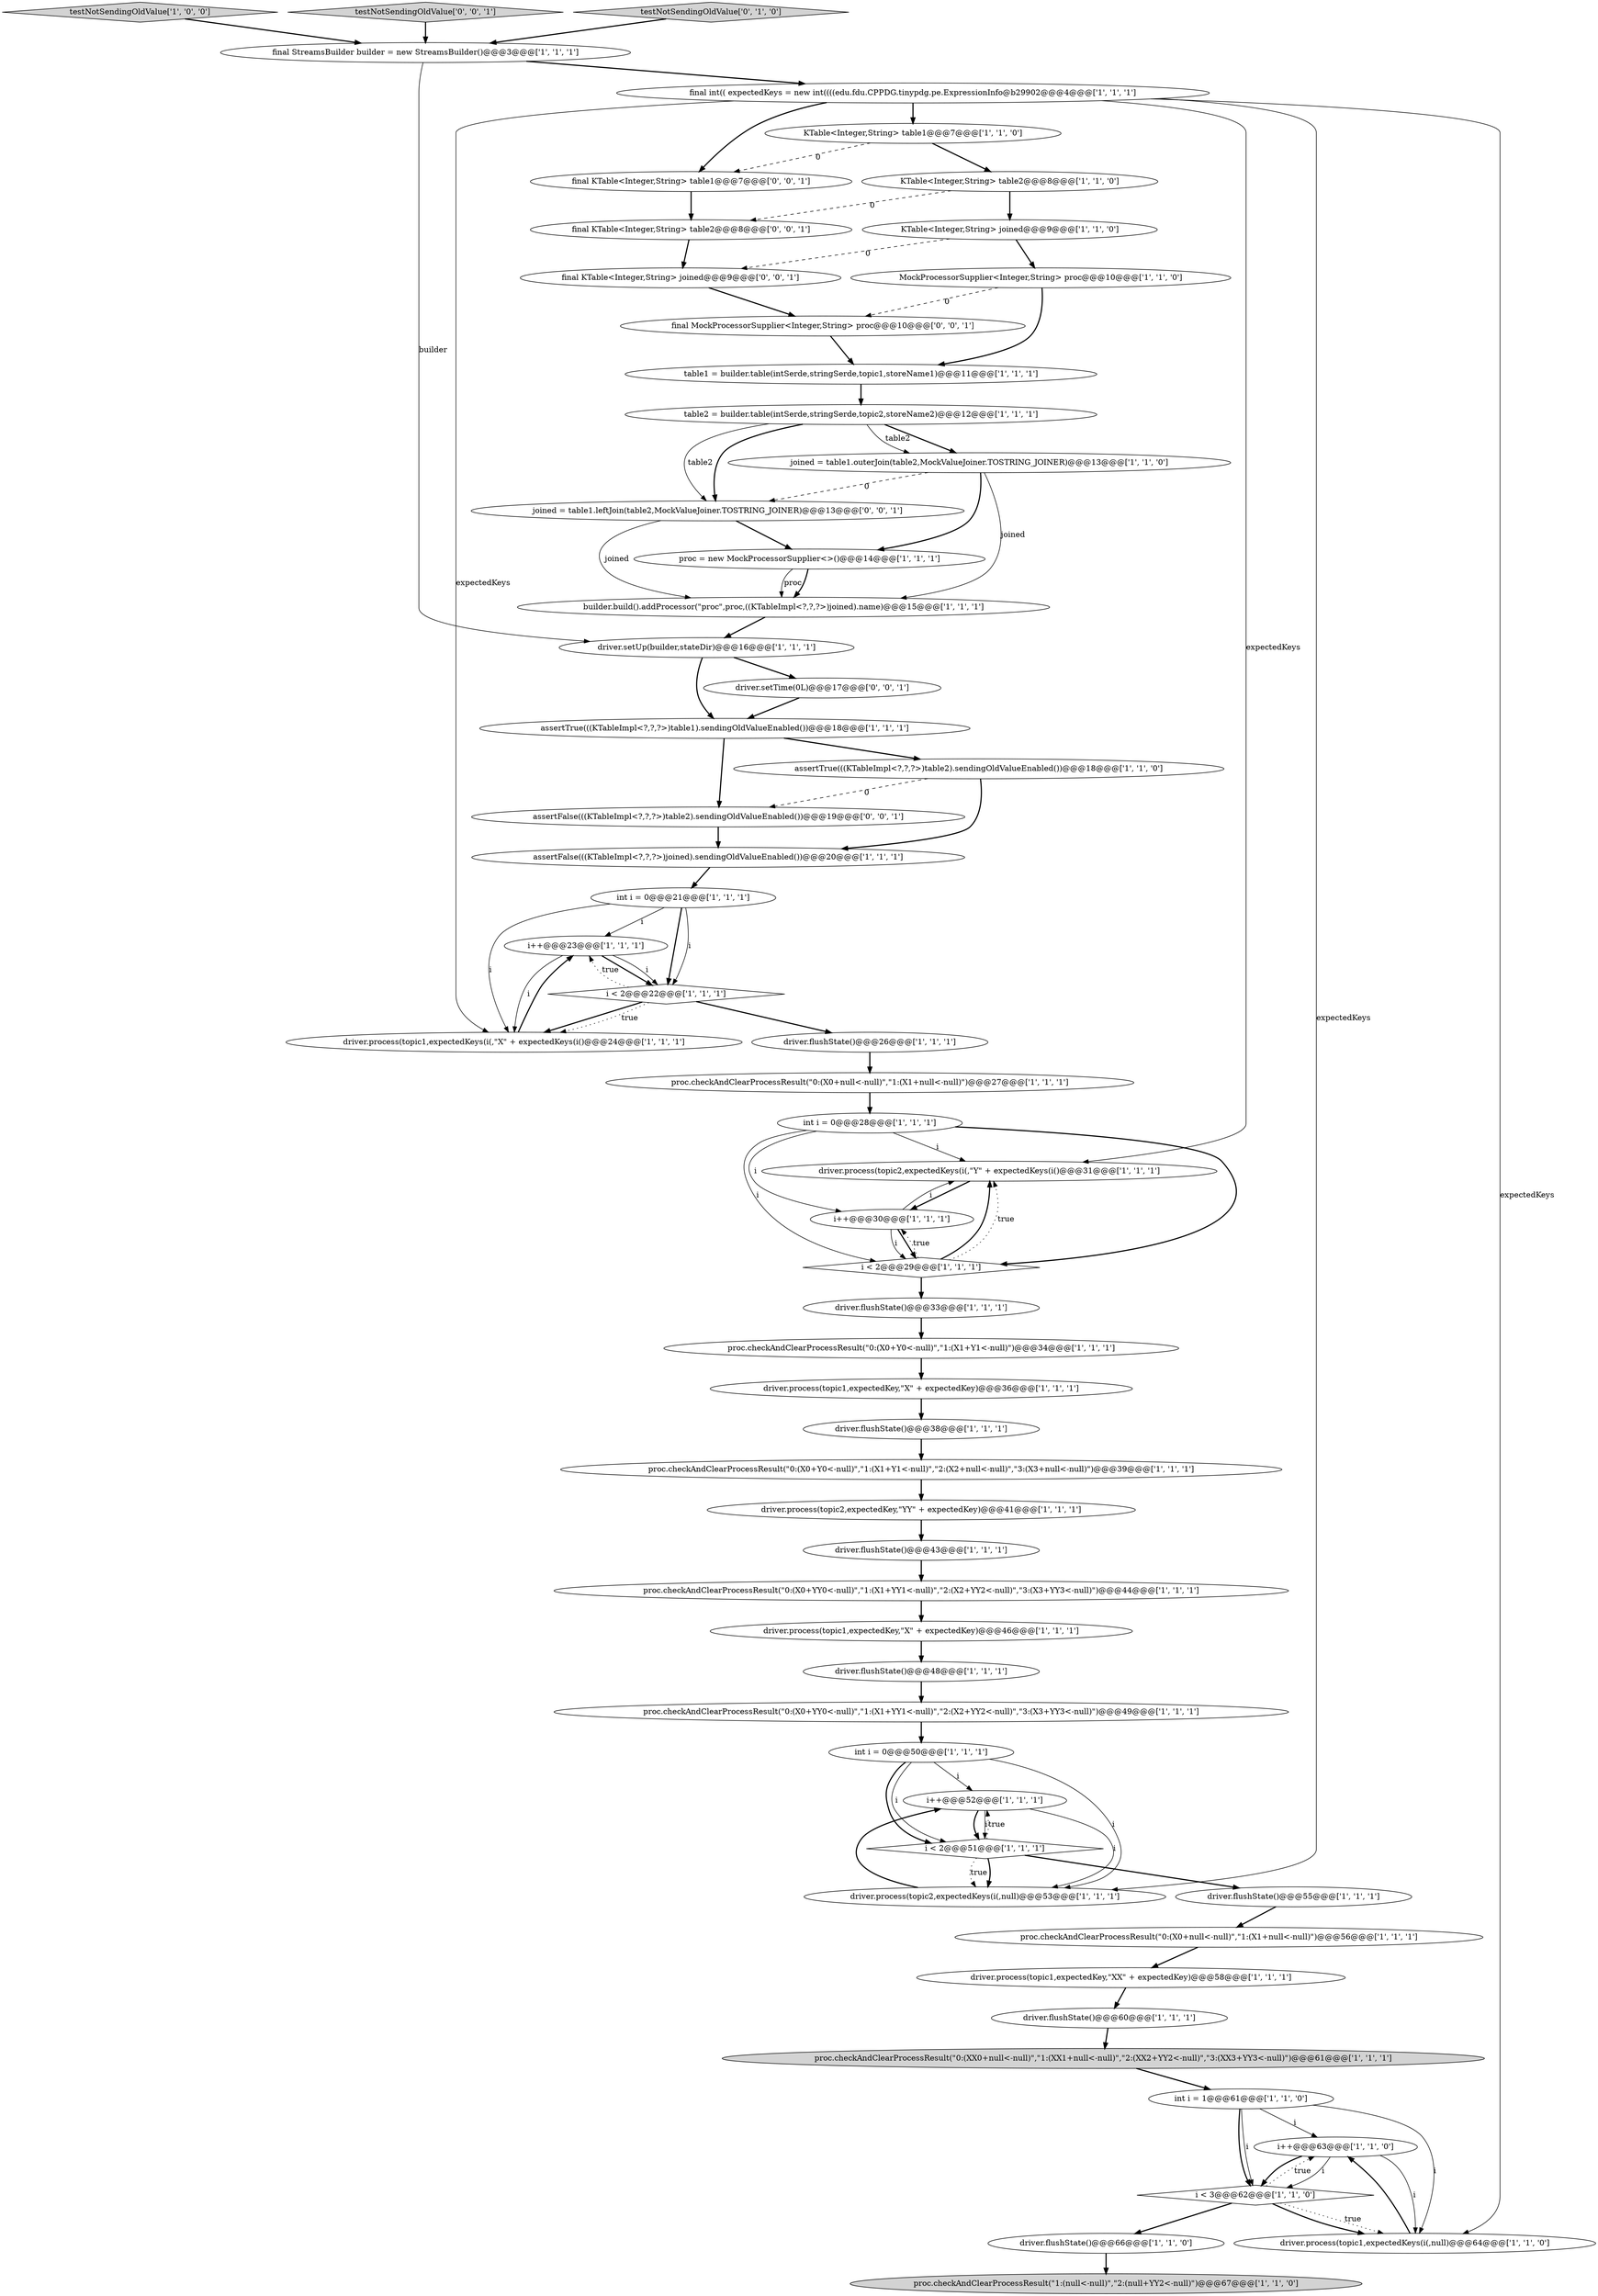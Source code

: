digraph {
45 [style = filled, label = "KTable<Integer,String> joined@@@9@@@['1', '1', '0']", fillcolor = white, shape = ellipse image = "AAA0AAABBB1BBB"];
33 [style = filled, label = "driver.flushState()@@@43@@@['1', '1', '1']", fillcolor = white, shape = ellipse image = "AAA0AAABBB1BBB"];
51 [style = filled, label = "i++@@@52@@@['1', '1', '1']", fillcolor = white, shape = ellipse image = "AAA0AAABBB1BBB"];
31 [style = filled, label = "proc = new MockProcessorSupplier<>()@@@14@@@['1', '1', '1']", fillcolor = white, shape = ellipse image = "AAA0AAABBB1BBB"];
32 [style = filled, label = "proc.checkAndClearProcessResult(\"1:(null<-null)\",\"2:(null+YY2<-null)\")@@@67@@@['1', '1', '0']", fillcolor = lightgray, shape = ellipse image = "AAA0AAABBB1BBB"];
10 [style = filled, label = "assertTrue(((KTableImpl<?,?,?>)table2).sendingOldValueEnabled())@@@18@@@['1', '1', '0']", fillcolor = white, shape = ellipse image = "AAA0AAABBB1BBB"];
40 [style = filled, label = "int i = 1@@@61@@@['1', '1', '0']", fillcolor = white, shape = ellipse image = "AAA0AAABBB1BBB"];
46 [style = filled, label = "int i = 0@@@50@@@['1', '1', '1']", fillcolor = white, shape = ellipse image = "AAA0AAABBB1BBB"];
60 [style = filled, label = "driver.setTime(0L)@@@17@@@['0', '0', '1']", fillcolor = white, shape = ellipse image = "AAA0AAABBB3BBB"];
54 [style = filled, label = "final KTable<Integer,String> table1@@@7@@@['0', '0', '1']", fillcolor = white, shape = ellipse image = "AAA0AAABBB3BBB"];
8 [style = filled, label = "driver.flushState()@@@38@@@['1', '1', '1']", fillcolor = white, shape = ellipse image = "AAA0AAABBB1BBB"];
26 [style = filled, label = "proc.checkAndClearProcessResult(\"0:(X0+null<-null)\",\"1:(X1+null<-null)\")@@@56@@@['1', '1', '1']", fillcolor = white, shape = ellipse image = "AAA0AAABBB1BBB"];
25 [style = filled, label = "driver.process(topic2,expectedKeys(i(,\"Y\" + expectedKeys(i()@@@31@@@['1', '1', '1']", fillcolor = white, shape = ellipse image = "AAA0AAABBB1BBB"];
7 [style = filled, label = "driver.process(topic1,expectedKey,\"X\" + expectedKey)@@@36@@@['1', '1', '1']", fillcolor = white, shape = ellipse image = "AAA0AAABBB1BBB"];
9 [style = filled, label = "MockProcessorSupplier<Integer,String> proc@@@10@@@['1', '1', '0']", fillcolor = white, shape = ellipse image = "AAA0AAABBB1BBB"];
19 [style = filled, label = "driver.flushState()@@@66@@@['1', '1', '0']", fillcolor = white, shape = ellipse image = "AAA0AAABBB1BBB"];
17 [style = filled, label = "driver.setUp(builder,stateDir)@@@16@@@['1', '1', '1']", fillcolor = white, shape = ellipse image = "AAA0AAABBB1BBB"];
0 [style = filled, label = "assertFalse(((KTableImpl<?,?,?>)joined).sendingOldValueEnabled())@@@20@@@['1', '1', '1']", fillcolor = white, shape = ellipse image = "AAA0AAABBB1BBB"];
44 [style = filled, label = "table2 = builder.table(intSerde,stringSerde,topic2,storeName2)@@@12@@@['1', '1', '1']", fillcolor = white, shape = ellipse image = "AAA0AAABBB1BBB"];
2 [style = filled, label = "i++@@@63@@@['1', '1', '0']", fillcolor = white, shape = ellipse image = "AAA0AAABBB1BBB"];
4 [style = filled, label = "driver.process(topic1,expectedKey,\"X\" + expectedKey)@@@46@@@['1', '1', '1']", fillcolor = white, shape = ellipse image = "AAA0AAABBB1BBB"];
57 [style = filled, label = "assertFalse(((KTableImpl<?,?,?>)table2).sendingOldValueEnabled())@@@19@@@['0', '0', '1']", fillcolor = white, shape = ellipse image = "AAA0AAABBB3BBB"];
11 [style = filled, label = "i < 2@@@51@@@['1', '1', '1']", fillcolor = white, shape = diamond image = "AAA0AAABBB1BBB"];
34 [style = filled, label = "joined = table1.outerJoin(table2,MockValueJoiner.TOSTRING_JOINER)@@@13@@@['1', '1', '0']", fillcolor = white, shape = ellipse image = "AAA0AAABBB1BBB"];
42 [style = filled, label = "driver.flushState()@@@26@@@['1', '1', '1']", fillcolor = white, shape = ellipse image = "AAA0AAABBB1BBB"];
29 [style = filled, label = "int i = 0@@@21@@@['1', '1', '1']", fillcolor = white, shape = ellipse image = "AAA0AAABBB1BBB"];
41 [style = filled, label = "builder.build().addProcessor(\"proc\",proc,((KTableImpl<?,?,?>)joined).name)@@@15@@@['1', '1', '1']", fillcolor = white, shape = ellipse image = "AAA0AAABBB1BBB"];
5 [style = filled, label = "int i = 0@@@28@@@['1', '1', '1']", fillcolor = white, shape = ellipse image = "AAA0AAABBB1BBB"];
24 [style = filled, label = "KTable<Integer,String> table1@@@7@@@['1', '1', '0']", fillcolor = white, shape = ellipse image = "AAA0AAABBB1BBB"];
36 [style = filled, label = "i++@@@30@@@['1', '1', '1']", fillcolor = white, shape = ellipse image = "AAA0AAABBB1BBB"];
50 [style = filled, label = "driver.process(topic2,expectedKey,\"YY\" + expectedKey)@@@41@@@['1', '1', '1']", fillcolor = white, shape = ellipse image = "AAA0AAABBB1BBB"];
18 [style = filled, label = "proc.checkAndClearProcessResult(\"0:(XX0+null<-null)\",\"1:(XX1+null<-null)\",\"2:(XX2+YY2<-null)\",\"3:(XX3+YY3<-null)\")@@@61@@@['1', '1', '1']", fillcolor = lightgray, shape = ellipse image = "AAA0AAABBB1BBB"];
21 [style = filled, label = "proc.checkAndClearProcessResult(\"0:(X0+null<-null)\",\"1:(X1+null<-null)\")@@@27@@@['1', '1', '1']", fillcolor = white, shape = ellipse image = "AAA0AAABBB1BBB"];
14 [style = filled, label = "proc.checkAndClearProcessResult(\"0:(X0+Y0<-null)\",\"1:(X1+Y1<-null)\",\"2:(X2+null<-null)\",\"3:(X3+null<-null)\")@@@39@@@['1', '1', '1']", fillcolor = white, shape = ellipse image = "AAA0AAABBB1BBB"];
38 [style = filled, label = "i < 2@@@29@@@['1', '1', '1']", fillcolor = white, shape = diamond image = "AAA0AAABBB1BBB"];
13 [style = filled, label = "driver.flushState()@@@33@@@['1', '1', '1']", fillcolor = white, shape = ellipse image = "AAA0AAABBB1BBB"];
49 [style = filled, label = "i++@@@23@@@['1', '1', '1']", fillcolor = white, shape = ellipse image = "AAA0AAABBB1BBB"];
58 [style = filled, label = "final KTable<Integer,String> table2@@@8@@@['0', '0', '1']", fillcolor = white, shape = ellipse image = "AAA0AAABBB3BBB"];
3 [style = filled, label = "testNotSendingOldValue['1', '0', '0']", fillcolor = lightgray, shape = diamond image = "AAA0AAABBB1BBB"];
15 [style = filled, label = "table1 = builder.table(intSerde,stringSerde,topic1,storeName1)@@@11@@@['1', '1', '1']", fillcolor = white, shape = ellipse image = "AAA0AAABBB1BBB"];
35 [style = filled, label = "final int(( expectedKeys = new int((((edu.fdu.CPPDG.tinypdg.pe.ExpressionInfo@b29902@@@4@@@['1', '1', '1']", fillcolor = white, shape = ellipse image = "AAA0AAABBB1BBB"];
6 [style = filled, label = "proc.checkAndClearProcessResult(\"0:(X0+Y0<-null)\",\"1:(X1+Y1<-null)\")@@@34@@@['1', '1', '1']", fillcolor = white, shape = ellipse image = "AAA0AAABBB1BBB"];
59 [style = filled, label = "final MockProcessorSupplier<Integer,String> proc@@@10@@@['0', '0', '1']", fillcolor = white, shape = ellipse image = "AAA0AAABBB3BBB"];
20 [style = filled, label = "driver.flushState()@@@60@@@['1', '1', '1']", fillcolor = white, shape = ellipse image = "AAA0AAABBB1BBB"];
1 [style = filled, label = "i < 2@@@22@@@['1', '1', '1']", fillcolor = white, shape = diamond image = "AAA0AAABBB1BBB"];
16 [style = filled, label = "driver.process(topic2,expectedKeys(i(,null)@@@53@@@['1', '1', '1']", fillcolor = white, shape = ellipse image = "AAA0AAABBB1BBB"];
23 [style = filled, label = "proc.checkAndClearProcessResult(\"0:(X0+YY0<-null)\",\"1:(X1+YY1<-null)\",\"2:(X2+YY2<-null)\",\"3:(X3+YY3<-null)\")@@@44@@@['1', '1', '1']", fillcolor = white, shape = ellipse image = "AAA0AAABBB1BBB"];
55 [style = filled, label = "testNotSendingOldValue['0', '0', '1']", fillcolor = lightgray, shape = diamond image = "AAA0AAABBB3BBB"];
22 [style = filled, label = "final StreamsBuilder builder = new StreamsBuilder()@@@3@@@['1', '1', '1']", fillcolor = white, shape = ellipse image = "AAA0AAABBB1BBB"];
28 [style = filled, label = "driver.flushState()@@@48@@@['1', '1', '1']", fillcolor = white, shape = ellipse image = "AAA0AAABBB1BBB"];
52 [style = filled, label = "testNotSendingOldValue['0', '1', '0']", fillcolor = lightgray, shape = diamond image = "AAA0AAABBB2BBB"];
37 [style = filled, label = "KTable<Integer,String> table2@@@8@@@['1', '1', '0']", fillcolor = white, shape = ellipse image = "AAA0AAABBB1BBB"];
30 [style = filled, label = "driver.process(topic1,expectedKeys(i(,\"X\" + expectedKeys(i()@@@24@@@['1', '1', '1']", fillcolor = white, shape = ellipse image = "AAA0AAABBB1BBB"];
47 [style = filled, label = "proc.checkAndClearProcessResult(\"0:(X0+YY0<-null)\",\"1:(X1+YY1<-null)\",\"2:(X2+YY2<-null)\",\"3:(X3+YY3<-null)\")@@@49@@@['1', '1', '1']", fillcolor = white, shape = ellipse image = "AAA0AAABBB1BBB"];
43 [style = filled, label = "driver.process(topic1,expectedKeys(i(,null)@@@64@@@['1', '1', '0']", fillcolor = white, shape = ellipse image = "AAA0AAABBB1BBB"];
48 [style = filled, label = "driver.process(topic1,expectedKey,\"XX\" + expectedKey)@@@58@@@['1', '1', '1']", fillcolor = white, shape = ellipse image = "AAA0AAABBB1BBB"];
53 [style = filled, label = "final KTable<Integer,String> joined@@@9@@@['0', '0', '1']", fillcolor = white, shape = ellipse image = "AAA0AAABBB3BBB"];
27 [style = filled, label = "assertTrue(((KTableImpl<?,?,?>)table1).sendingOldValueEnabled())@@@18@@@['1', '1', '1']", fillcolor = white, shape = ellipse image = "AAA0AAABBB1BBB"];
39 [style = filled, label = "i < 3@@@62@@@['1', '1', '0']", fillcolor = white, shape = diamond image = "AAA0AAABBB1BBB"];
56 [style = filled, label = "joined = table1.leftJoin(table2,MockValueJoiner.TOSTRING_JOINER)@@@13@@@['0', '0', '1']", fillcolor = white, shape = ellipse image = "AAA0AAABBB3BBB"];
12 [style = filled, label = "driver.flushState()@@@55@@@['1', '1', '1']", fillcolor = white, shape = ellipse image = "AAA0AAABBB1BBB"];
16->51 [style = bold, label=""];
39->19 [style = bold, label=""];
11->51 [style = dotted, label="true"];
35->25 [style = solid, label="expectedKeys"];
2->39 [style = solid, label="i"];
30->49 [style = bold, label=""];
1->30 [style = bold, label=""];
7->8 [style = bold, label=""];
5->38 [style = bold, label=""];
34->56 [style = dashed, label="0"];
22->17 [style = solid, label="builder"];
35->43 [style = solid, label="expectedKeys"];
5->36 [style = solid, label="i"];
17->27 [style = bold, label=""];
29->1 [style = bold, label=""];
42->21 [style = bold, label=""];
51->11 [style = bold, label=""];
11->16 [style = bold, label=""];
9->59 [style = dashed, label="0"];
29->49 [style = solid, label="i"];
39->2 [style = dotted, label="true"];
35->54 [style = bold, label=""];
40->39 [style = solid, label="i"];
46->11 [style = solid, label="i"];
25->36 [style = bold, label=""];
31->41 [style = solid, label="proc"];
34->31 [style = bold, label=""];
0->29 [style = bold, label=""];
1->42 [style = bold, label=""];
11->12 [style = bold, label=""];
57->0 [style = bold, label=""];
39->43 [style = dotted, label="true"];
34->41 [style = solid, label="joined"];
1->30 [style = dotted, label="true"];
54->58 [style = bold, label=""];
33->23 [style = bold, label=""];
20->18 [style = bold, label=""];
2->39 [style = bold, label=""];
49->1 [style = bold, label=""];
35->16 [style = solid, label="expectedKeys"];
40->2 [style = solid, label="i"];
10->0 [style = bold, label=""];
44->34 [style = bold, label=""];
31->41 [style = bold, label=""];
38->25 [style = bold, label=""];
11->16 [style = dotted, label="true"];
36->38 [style = solid, label="i"];
37->45 [style = bold, label=""];
5->25 [style = solid, label="i"];
6->7 [style = bold, label=""];
26->48 [style = bold, label=""];
2->43 [style = solid, label="i"];
10->57 [style = dashed, label="0"];
44->34 [style = solid, label="table2"];
56->41 [style = solid, label="joined"];
44->56 [style = bold, label=""];
56->31 [style = bold, label=""];
28->47 [style = bold, label=""];
18->40 [style = bold, label=""];
17->60 [style = bold, label=""];
15->44 [style = bold, label=""];
8->14 [style = bold, label=""];
37->58 [style = dashed, label="0"];
43->2 [style = bold, label=""];
38->25 [style = dotted, label="true"];
52->22 [style = bold, label=""];
35->24 [style = bold, label=""];
51->11 [style = solid, label="i"];
21->5 [style = bold, label=""];
40->39 [style = bold, label=""];
19->32 [style = bold, label=""];
58->53 [style = bold, label=""];
29->1 [style = solid, label="i"];
27->10 [style = bold, label=""];
14->50 [style = bold, label=""];
49->30 [style = solid, label="i"];
50->33 [style = bold, label=""];
13->6 [style = bold, label=""];
22->35 [style = bold, label=""];
45->9 [style = bold, label=""];
38->36 [style = dotted, label="true"];
60->27 [style = bold, label=""];
44->56 [style = solid, label="table2"];
51->16 [style = solid, label="i"];
40->43 [style = solid, label="i"];
29->30 [style = solid, label="i"];
45->53 [style = dashed, label="0"];
59->15 [style = bold, label=""];
35->30 [style = solid, label="expectedKeys"];
39->43 [style = bold, label=""];
5->38 [style = solid, label="i"];
23->4 [style = bold, label=""];
47->46 [style = bold, label=""];
12->26 [style = bold, label=""];
3->22 [style = bold, label=""];
4->28 [style = bold, label=""];
46->11 [style = bold, label=""];
55->22 [style = bold, label=""];
36->25 [style = solid, label="i"];
1->49 [style = dotted, label="true"];
49->1 [style = solid, label="i"];
41->17 [style = bold, label=""];
46->16 [style = solid, label="i"];
24->54 [style = dashed, label="0"];
53->59 [style = bold, label=""];
27->57 [style = bold, label=""];
9->15 [style = bold, label=""];
48->20 [style = bold, label=""];
24->37 [style = bold, label=""];
36->38 [style = bold, label=""];
46->51 [style = solid, label="i"];
38->13 [style = bold, label=""];
}
